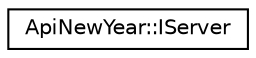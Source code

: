 digraph "Graphical Class Hierarchy"
{
  edge [fontname="Helvetica",fontsize="10",labelfontname="Helvetica",labelfontsize="10"];
  node [fontname="Helvetica",fontsize="10",shape=record];
  rankdir="LR";
  Node1 [label="ApiNewYear::IServer",height=0.2,width=0.4,color="black", fillcolor="white", style="filled",URL="$class_api_new_year_1_1_i_server.html",tooltip="Base class for the main loop of the ZIA server. "];
}
